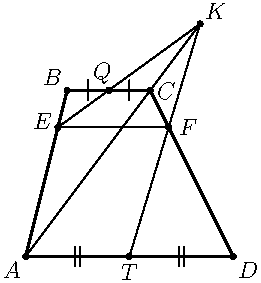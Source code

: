 import geometry;

size(0, 5cm);

real alpha = 0.4;

point
    pA = (0,0), pB = (1,4), pC = (3,4), pD = (5,0),
    pT = (pA + pD) / 2, pQ = (pB + pC) / 2,
    pK = (1+alpha) * pC - alpha * pA,
    pE = extension(pA, pB, pK, pQ),
    pF = extension(pC, pD, pK, pT);

draw(pA--pB--pC--pD--cycle, linewidth(1));

draw(pA--pK ^^ pE--pK ^^ pT--pK ^^ pE--pF);

draw(pA--pT ^^ pT--pD, invisible, StickIntervalMarker(1, 2));
draw(pB--pQ ^^ pQ--pC, invisible, StickIntervalMarker(1, 1));

dot(Label("$A$", pA, SW));
dot(Label("$B$", pB, NW));
dot(Label("$C$", pC, E));
dot(Label("$D$", pD, SE));
dot(Label("$T$", pT, S));
dot(Label("$Q$", pQ, NNW));
dot(Label("$K$", pK, NE));
dot(Label("$E$", pE, WNW));
dot(Label("$F$", pF, 1.5E));

